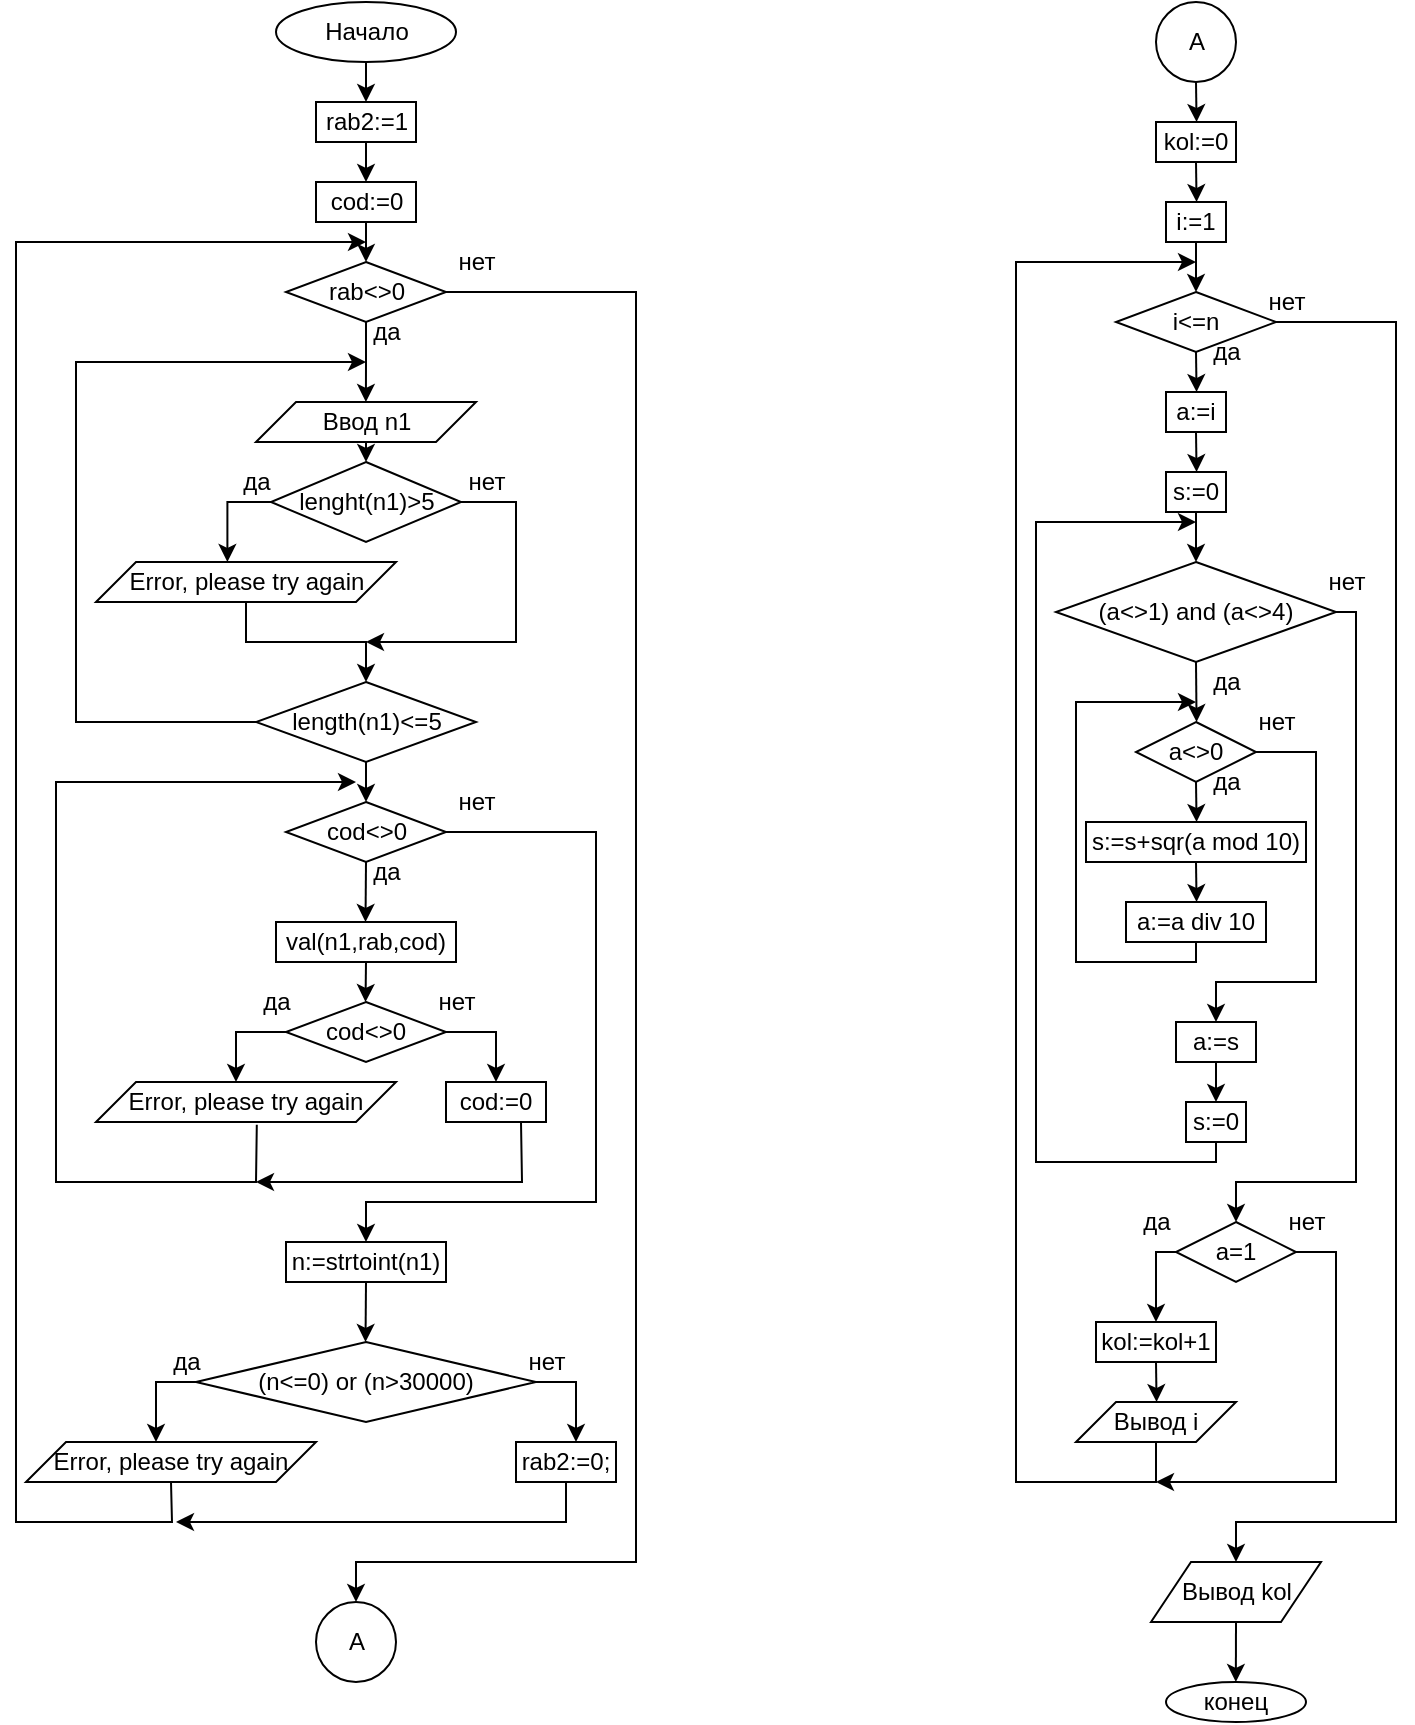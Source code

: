 <mxfile version="13.7.7" type="device"><diagram id="8OWQl8sQyGi57X3CDsjH" name="Page-1"><mxGraphModel dx="2076" dy="1094" grid="1" gridSize="10" guides="1" tooltips="1" connect="1" arrows="1" fold="1" page="1" pageScale="1" pageWidth="827" pageHeight="1169" math="0" shadow="0"><root><mxCell id="0"/><mxCell id="1" parent="0"/><mxCell id="wrtRaIHTdv2GadwhG8O3-13" style="edgeStyle=orthogonalEdgeStyle;rounded=0;orthogonalLoop=1;jettySize=auto;html=1;exitX=0.5;exitY=1;exitDx=0;exitDy=0;entryX=0.5;entryY=0;entryDx=0;entryDy=0;" edge="1" parent="1" source="wrtRaIHTdv2GadwhG8O3-2" target="wrtRaIHTdv2GadwhG8O3-10"><mxGeometry relative="1" as="geometry"/></mxCell><mxCell id="wrtRaIHTdv2GadwhG8O3-2" value="" style="ellipse;whiteSpace=wrap;html=1;" vertex="1" parent="1"><mxGeometry x="199" y="70" width="90" height="30" as="geometry"/></mxCell><mxCell id="wrtRaIHTdv2GadwhG8O3-9" value="&lt;div&gt;Начало&lt;/div&gt;" style="text;html=1;resizable=0;autosize=1;align=center;verticalAlign=middle;points=[];fillColor=none;strokeColor=none;rounded=0;" vertex="1" parent="1"><mxGeometry x="214" y="75" width="60" height="20" as="geometry"/></mxCell><mxCell id="wrtRaIHTdv2GadwhG8O3-18" style="edgeStyle=orthogonalEdgeStyle;rounded=0;orthogonalLoop=1;jettySize=auto;html=1;exitX=0.5;exitY=1;exitDx=0;exitDy=0;entryX=0.5;entryY=0;entryDx=0;entryDy=0;" edge="1" parent="1" source="wrtRaIHTdv2GadwhG8O3-10" target="wrtRaIHTdv2GadwhG8O3-15"><mxGeometry relative="1" as="geometry"/></mxCell><mxCell id="wrtRaIHTdv2GadwhG8O3-10" value="" style="rounded=0;whiteSpace=wrap;html=1;fillColor=none;" vertex="1" parent="1"><mxGeometry x="219" y="120" width="50" height="20" as="geometry"/></mxCell><mxCell id="wrtRaIHTdv2GadwhG8O3-14" value="rab2:=1" style="text;html=1;resizable=0;autosize=1;align=center;verticalAlign=middle;points=[];fillColor=none;strokeColor=none;rounded=0;" vertex="1" parent="1"><mxGeometry x="214" y="120" width="60" height="20" as="geometry"/></mxCell><mxCell id="wrtRaIHTdv2GadwhG8O3-21" style="edgeStyle=orthogonalEdgeStyle;rounded=0;orthogonalLoop=1;jettySize=auto;html=1;exitX=0.5;exitY=1;exitDx=0;exitDy=0;entryX=0.5;entryY=0;entryDx=0;entryDy=0;" edge="1" parent="1" source="wrtRaIHTdv2GadwhG8O3-15" target="wrtRaIHTdv2GadwhG8O3-20"><mxGeometry relative="1" as="geometry"/></mxCell><mxCell id="wrtRaIHTdv2GadwhG8O3-15" value="" style="rounded=0;whiteSpace=wrap;html=1;fillColor=none;" vertex="1" parent="1"><mxGeometry x="219" y="160" width="50" height="20" as="geometry"/></mxCell><mxCell id="wrtRaIHTdv2GadwhG8O3-19" value="cod:=0" style="text;html=1;resizable=0;autosize=1;align=center;verticalAlign=middle;points=[];fillColor=none;strokeColor=none;rounded=0;" vertex="1" parent="1"><mxGeometry x="219" y="160" width="50" height="20" as="geometry"/></mxCell><mxCell id="wrtRaIHTdv2GadwhG8O3-23" style="edgeStyle=orthogonalEdgeStyle;rounded=0;orthogonalLoop=1;jettySize=auto;html=1;exitX=0.5;exitY=1;exitDx=0;exitDy=0;" edge="1" parent="1" source="wrtRaIHTdv2GadwhG8O3-20"><mxGeometry relative="1" as="geometry"><mxPoint x="243.952" y="270" as="targetPoint"/></mxGeometry></mxCell><mxCell id="wrtRaIHTdv2GadwhG8O3-80" style="edgeStyle=none;rounded=0;orthogonalLoop=1;jettySize=auto;html=1;exitX=1;exitY=0.5;exitDx=0;exitDy=0;" edge="1" parent="1" source="wrtRaIHTdv2GadwhG8O3-20"><mxGeometry relative="1" as="geometry"><mxPoint x="239" y="870" as="targetPoint"/><Array as="points"><mxPoint x="379" y="215"/><mxPoint x="379" y="850"/><mxPoint x="239" y="850"/></Array></mxGeometry></mxCell><mxCell id="wrtRaIHTdv2GadwhG8O3-20" value="" style="rhombus;whiteSpace=wrap;html=1;fillColor=none;" vertex="1" parent="1"><mxGeometry x="204" y="200" width="80" height="30" as="geometry"/></mxCell><mxCell id="wrtRaIHTdv2GadwhG8O3-22" value="rab&amp;lt;&amp;gt;0" style="text;html=1;resizable=0;autosize=1;align=center;verticalAlign=middle;points=[];fillColor=none;strokeColor=none;rounded=0;" vertex="1" parent="1"><mxGeometry x="219" y="205" width="50" height="20" as="geometry"/></mxCell><mxCell id="wrtRaIHTdv2GadwhG8O3-24" value="да" style="text;html=1;resizable=0;autosize=1;align=center;verticalAlign=middle;points=[];fillColor=none;strokeColor=none;rounded=0;" vertex="1" parent="1"><mxGeometry x="239" y="225" width="30" height="20" as="geometry"/></mxCell><mxCell id="wrtRaIHTdv2GadwhG8O3-28" style="edgeStyle=orthogonalEdgeStyle;rounded=0;orthogonalLoop=1;jettySize=auto;html=1;exitX=0.5;exitY=1;exitDx=0;exitDy=0;entryX=0.5;entryY=0;entryDx=0;entryDy=0;" edge="1" parent="1" source="wrtRaIHTdv2GadwhG8O3-25" target="wrtRaIHTdv2GadwhG8O3-27"><mxGeometry relative="1" as="geometry"/></mxCell><mxCell id="wrtRaIHTdv2GadwhG8O3-25" value="" style="shape=parallelogram;perimeter=parallelogramPerimeter;whiteSpace=wrap;html=1;fixedSize=1;fillColor=none;" vertex="1" parent="1"><mxGeometry x="189" y="270" width="110" height="20" as="geometry"/></mxCell><mxCell id="wrtRaIHTdv2GadwhG8O3-26" value="Ввод n1" style="text;html=1;resizable=0;autosize=1;align=center;verticalAlign=middle;points=[];fillColor=none;strokeColor=none;rounded=0;" vertex="1" parent="1"><mxGeometry x="214" y="270" width="60" height="20" as="geometry"/></mxCell><mxCell id="wrtRaIHTdv2GadwhG8O3-33" style="edgeStyle=orthogonalEdgeStyle;rounded=0;orthogonalLoop=1;jettySize=auto;html=1;exitX=0;exitY=0.5;exitDx=0;exitDy=0;entryX=0.438;entryY=0;entryDx=0;entryDy=0;entryPerimeter=0;" edge="1" parent="1" source="wrtRaIHTdv2GadwhG8O3-27" target="wrtRaIHTdv2GadwhG8O3-36"><mxGeometry relative="1" as="geometry"><mxPoint x="179" y="340" as="targetPoint"/></mxGeometry></mxCell><mxCell id="wrtRaIHTdv2GadwhG8O3-44" style="rounded=0;orthogonalLoop=1;jettySize=auto;html=1;exitX=1;exitY=0.5;exitDx=0;exitDy=0;verticalAlign=middle;" edge="1" parent="1" source="wrtRaIHTdv2GadwhG8O3-27"><mxGeometry relative="1" as="geometry"><mxPoint x="244" y="390" as="targetPoint"/><Array as="points"><mxPoint x="319" y="320"/><mxPoint x="319" y="390"/></Array></mxGeometry></mxCell><mxCell id="wrtRaIHTdv2GadwhG8O3-27" value="" style="rhombus;whiteSpace=wrap;html=1;fillColor=none;" vertex="1" parent="1"><mxGeometry x="196.5" y="300" width="95" height="40" as="geometry"/></mxCell><mxCell id="wrtRaIHTdv2GadwhG8O3-29" value="lenght(n1)&amp;gt;5" style="text;html=1;resizable=0;autosize=1;align=center;verticalAlign=middle;points=[];fillColor=none;strokeColor=none;rounded=0;" vertex="1" parent="1"><mxGeometry x="204" y="310" width="80" height="20" as="geometry"/></mxCell><mxCell id="wrtRaIHTdv2GadwhG8O3-35" value="да" style="text;html=1;resizable=0;autosize=1;align=center;verticalAlign=middle;points=[];fillColor=none;strokeColor=none;rounded=0;" vertex="1" parent="1"><mxGeometry x="174" y="300" width="30" height="20" as="geometry"/></mxCell><mxCell id="wrtRaIHTdv2GadwhG8O3-45" style="edgeStyle=none;rounded=0;orthogonalLoop=1;jettySize=auto;html=1;exitX=0.5;exitY=1;exitDx=0;exitDy=0;entryX=0.5;entryY=0;entryDx=0;entryDy=0;" edge="1" parent="1" source="wrtRaIHTdv2GadwhG8O3-36" target="wrtRaIHTdv2GadwhG8O3-38"><mxGeometry relative="1" as="geometry"><Array as="points"><mxPoint x="184" y="390"/><mxPoint x="244" y="390"/></Array></mxGeometry></mxCell><mxCell id="wrtRaIHTdv2GadwhG8O3-36" value="" style="shape=parallelogram;perimeter=parallelogramPerimeter;whiteSpace=wrap;html=1;fixedSize=1;fillColor=none;" vertex="1" parent="1"><mxGeometry x="109" y="350" width="150" height="20" as="geometry"/></mxCell><mxCell id="wrtRaIHTdv2GadwhG8O3-37" value="Error, please try again" style="text;html=1;resizable=0;autosize=1;align=center;verticalAlign=middle;points=[];fillColor=none;strokeColor=none;rounded=0;" vertex="1" parent="1"><mxGeometry x="119" y="350" width="130" height="20" as="geometry"/></mxCell><mxCell id="wrtRaIHTdv2GadwhG8O3-48" style="edgeStyle=none;rounded=0;orthogonalLoop=1;jettySize=auto;html=1;exitX=0;exitY=0.5;exitDx=0;exitDy=0;" edge="1" parent="1" source="wrtRaIHTdv2GadwhG8O3-38"><mxGeometry relative="1" as="geometry"><mxPoint x="244" y="250" as="targetPoint"/><Array as="points"><mxPoint x="99" y="430"/><mxPoint x="99" y="250"/></Array></mxGeometry></mxCell><mxCell id="wrtRaIHTdv2GadwhG8O3-49" style="edgeStyle=none;rounded=0;orthogonalLoop=1;jettySize=auto;html=1;exitX=0.5;exitY=1;exitDx=0;exitDy=0;" edge="1" parent="1" source="wrtRaIHTdv2GadwhG8O3-38" target="wrtRaIHTdv2GadwhG8O3-50"><mxGeometry relative="1" as="geometry"><mxPoint x="243.759" y="470.0" as="targetPoint"/></mxGeometry></mxCell><mxCell id="wrtRaIHTdv2GadwhG8O3-38" value="" style="rhombus;whiteSpace=wrap;html=1;fillColor=none;" vertex="1" parent="1"><mxGeometry x="189" y="410" width="110" height="40" as="geometry"/></mxCell><mxCell id="wrtRaIHTdv2GadwhG8O3-41" value="&lt;div&gt;нет&lt;/div&gt;" style="text;html=1;align=center;verticalAlign=middle;resizable=0;points=[];autosize=1;" vertex="1" parent="1"><mxGeometry x="284" y="190" width="30" height="20" as="geometry"/></mxCell><mxCell id="wrtRaIHTdv2GadwhG8O3-46" value="&lt;div&gt;нет&lt;/div&gt;" style="text;html=1;align=center;verticalAlign=middle;resizable=0;points=[];autosize=1;" vertex="1" parent="1"><mxGeometry x="289" y="300" width="30" height="20" as="geometry"/></mxCell><mxCell id="wrtRaIHTdv2GadwhG8O3-47" value="&lt;div&gt;length(n1)&amp;lt;=5&lt;/div&gt;" style="text;html=1;align=center;verticalAlign=middle;resizable=0;points=[];autosize=1;" vertex="1" parent="1"><mxGeometry x="199" y="420" width="90" height="20" as="geometry"/></mxCell><mxCell id="wrtRaIHTdv2GadwhG8O3-52" style="edgeStyle=none;rounded=0;orthogonalLoop=1;jettySize=auto;html=1;exitX=0.5;exitY=1;exitDx=0;exitDy=0;" edge="1" parent="1" source="wrtRaIHTdv2GadwhG8O3-50"><mxGeometry relative="1" as="geometry"><mxPoint x="243.759" y="530.0" as="targetPoint"/></mxGeometry></mxCell><mxCell id="wrtRaIHTdv2GadwhG8O3-53" style="edgeStyle=none;rounded=0;orthogonalLoop=1;jettySize=auto;html=1;exitX=1;exitY=0.5;exitDx=0;exitDy=0;entryX=0.5;entryY=0;entryDx=0;entryDy=0;" edge="1" parent="1" source="wrtRaIHTdv2GadwhG8O3-50" target="wrtRaIHTdv2GadwhG8O3-69"><mxGeometry relative="1" as="geometry"><mxPoint x="239" y="690" as="targetPoint"/><Array as="points"><mxPoint x="359" y="485"/><mxPoint x="359" y="670"/><mxPoint x="244" y="670"/></Array></mxGeometry></mxCell><mxCell id="wrtRaIHTdv2GadwhG8O3-50" value="" style="rhombus;whiteSpace=wrap;html=1;" vertex="1" parent="1"><mxGeometry x="204" y="470" width="80" height="30" as="geometry"/></mxCell><mxCell id="wrtRaIHTdv2GadwhG8O3-51" value="cod&amp;lt;&amp;gt;0" style="text;html=1;align=center;verticalAlign=middle;resizable=0;points=[];autosize=1;" vertex="1" parent="1"><mxGeometry x="214" y="475" width="60" height="20" as="geometry"/></mxCell><mxCell id="wrtRaIHTdv2GadwhG8O3-54" value="&lt;div&gt;нет&lt;/div&gt;" style="text;html=1;align=center;verticalAlign=middle;resizable=0;points=[];autosize=1;" vertex="1" parent="1"><mxGeometry x="284" y="460" width="30" height="20" as="geometry"/></mxCell><mxCell id="wrtRaIHTdv2GadwhG8O3-55" value="&lt;div&gt;да&lt;/div&gt;" style="text;html=1;align=center;verticalAlign=middle;resizable=0;points=[];autosize=1;" vertex="1" parent="1"><mxGeometry x="239" y="495" width="30" height="20" as="geometry"/></mxCell><mxCell id="wrtRaIHTdv2GadwhG8O3-57" style="edgeStyle=none;rounded=0;orthogonalLoop=1;jettySize=auto;html=1;exitX=0.5;exitY=1;exitDx=0;exitDy=0;" edge="1" parent="1" source="wrtRaIHTdv2GadwhG8O3-56"><mxGeometry relative="1" as="geometry"><mxPoint x="243.759" y="570.0" as="targetPoint"/></mxGeometry></mxCell><mxCell id="wrtRaIHTdv2GadwhG8O3-56" value="val(n1,rab,cod)" style="whiteSpace=wrap;html=1;fillColor=none;" vertex="1" parent="1"><mxGeometry x="199" y="530" width="90" height="20" as="geometry"/></mxCell><mxCell id="wrtRaIHTdv2GadwhG8O3-59" style="edgeStyle=none;rounded=0;orthogonalLoop=1;jettySize=auto;html=1;exitX=1;exitY=0.5;exitDx=0;exitDy=0;" edge="1" parent="1" source="wrtRaIHTdv2GadwhG8O3-58"><mxGeometry relative="1" as="geometry"><mxPoint x="309" y="610.0" as="targetPoint"/><Array as="points"><mxPoint x="309" y="585"/></Array></mxGeometry></mxCell><mxCell id="wrtRaIHTdv2GadwhG8O3-60" style="edgeStyle=none;rounded=0;orthogonalLoop=1;jettySize=auto;html=1;exitX=0;exitY=0.5;exitDx=0;exitDy=0;" edge="1" parent="1" source="wrtRaIHTdv2GadwhG8O3-58"><mxGeometry relative="1" as="geometry"><mxPoint x="179" y="610" as="targetPoint"/><Array as="points"><mxPoint x="179" y="585"/></Array></mxGeometry></mxCell><mxCell id="wrtRaIHTdv2GadwhG8O3-58" value="&lt;div&gt;cod&amp;lt;&amp;gt;0&lt;/div&gt;" style="rhombus;whiteSpace=wrap;html=1;fillColor=none;" vertex="1" parent="1"><mxGeometry x="204" y="570" width="80" height="30" as="geometry"/></mxCell><mxCell id="wrtRaIHTdv2GadwhG8O3-61" value="&lt;div&gt;да&lt;/div&gt;" style="text;html=1;align=center;verticalAlign=middle;resizable=0;points=[];autosize=1;" vertex="1" parent="1"><mxGeometry x="184" y="560" width="30" height="20" as="geometry"/></mxCell><mxCell id="wrtRaIHTdv2GadwhG8O3-62" value="нет" style="text;html=1;align=center;verticalAlign=middle;resizable=0;points=[];autosize=1;" vertex="1" parent="1"><mxGeometry x="274" y="560" width="30" height="20" as="geometry"/></mxCell><mxCell id="wrtRaIHTdv2GadwhG8O3-68" style="edgeStyle=none;rounded=0;orthogonalLoop=1;jettySize=auto;html=1;exitX=0.75;exitY=1;exitDx=0;exitDy=0;" edge="1" parent="1" source="wrtRaIHTdv2GadwhG8O3-63"><mxGeometry relative="1" as="geometry"><mxPoint x="189" y="660" as="targetPoint"/><Array as="points"><mxPoint x="322" y="660"/></Array></mxGeometry></mxCell><mxCell id="wrtRaIHTdv2GadwhG8O3-63" value="cod:=0" style="whiteSpace=wrap;html=1;fillColor=none;" vertex="1" parent="1"><mxGeometry x="284" y="610" width="50" height="20" as="geometry"/></mxCell><mxCell id="wrtRaIHTdv2GadwhG8O3-65" style="edgeStyle=none;rounded=0;orthogonalLoop=1;jettySize=auto;html=1;exitX=0.536;exitY=1.07;exitDx=0;exitDy=0;exitPerimeter=0;" edge="1" parent="1" source="wrtRaIHTdv2GadwhG8O3-64"><mxGeometry relative="1" as="geometry"><mxPoint x="239" y="460" as="targetPoint"/><Array as="points"><mxPoint x="189" y="660"/><mxPoint x="89" y="660"/><mxPoint x="89" y="460"/></Array></mxGeometry></mxCell><mxCell id="wrtRaIHTdv2GadwhG8O3-64" value="Error, please try again" style="shape=parallelogram;perimeter=parallelogramPerimeter;whiteSpace=wrap;html=1;fixedSize=1;fillColor=none;" vertex="1" parent="1"><mxGeometry x="109" y="610" width="150" height="20" as="geometry"/></mxCell><mxCell id="wrtRaIHTdv2GadwhG8O3-70" style="edgeStyle=none;rounded=0;orthogonalLoop=1;jettySize=auto;html=1;exitX=0.5;exitY=1;exitDx=0;exitDy=0;" edge="1" parent="1" source="wrtRaIHTdv2GadwhG8O3-69"><mxGeometry relative="1" as="geometry"><mxPoint x="243.759" y="740" as="targetPoint"/></mxGeometry></mxCell><mxCell id="wrtRaIHTdv2GadwhG8O3-69" value="n:=strtoint(n1)" style="whiteSpace=wrap;html=1;fillColor=none;" vertex="1" parent="1"><mxGeometry x="204" y="690" width="80" height="20" as="geometry"/></mxCell><mxCell id="wrtRaIHTdv2GadwhG8O3-72" style="edgeStyle=none;rounded=0;orthogonalLoop=1;jettySize=auto;html=1;exitX=0;exitY=0.5;exitDx=0;exitDy=0;" edge="1" parent="1" source="wrtRaIHTdv2GadwhG8O3-71"><mxGeometry relative="1" as="geometry"><mxPoint x="139" y="790" as="targetPoint"/><Array as="points"><mxPoint x="139" y="760"/></Array></mxGeometry></mxCell><mxCell id="wrtRaIHTdv2GadwhG8O3-74" style="edgeStyle=none;rounded=0;orthogonalLoop=1;jettySize=auto;html=1;exitX=1;exitY=0.5;exitDx=0;exitDy=0;" edge="1" parent="1" source="wrtRaIHTdv2GadwhG8O3-71"><mxGeometry relative="1" as="geometry"><mxPoint x="349" y="790" as="targetPoint"/><Array as="points"><mxPoint x="349" y="760"/></Array></mxGeometry></mxCell><mxCell id="wrtRaIHTdv2GadwhG8O3-71" value="(n&amp;lt;=0) or (n&amp;gt;30000)" style="rhombus;whiteSpace=wrap;html=1;fillColor=none;" vertex="1" parent="1"><mxGeometry x="159" y="740" width="170" height="40" as="geometry"/></mxCell><mxCell id="wrtRaIHTdv2GadwhG8O3-73" value="&lt;div&gt;да&lt;/div&gt;" style="text;html=1;align=center;verticalAlign=middle;resizable=0;points=[];autosize=1;" vertex="1" parent="1"><mxGeometry x="139" y="740" width="30" height="20" as="geometry"/></mxCell><mxCell id="wrtRaIHTdv2GadwhG8O3-75" value="нет" style="text;html=1;align=center;verticalAlign=middle;resizable=0;points=[];autosize=1;" vertex="1" parent="1"><mxGeometry x="319" y="740" width="30" height="20" as="geometry"/></mxCell><mxCell id="wrtRaIHTdv2GadwhG8O3-79" style="edgeStyle=none;rounded=0;orthogonalLoop=1;jettySize=auto;html=1;exitX=0.5;exitY=1;exitDx=0;exitDy=0;" edge="1" parent="1" source="wrtRaIHTdv2GadwhG8O3-76"><mxGeometry relative="1" as="geometry"><mxPoint x="149" y="830" as="targetPoint"/><Array as="points"><mxPoint x="344" y="830"/></Array></mxGeometry></mxCell><mxCell id="wrtRaIHTdv2GadwhG8O3-76" value="rab2:=0;" style="whiteSpace=wrap;html=1;fillColor=none;" vertex="1" parent="1"><mxGeometry x="319" y="790" width="50" height="20" as="geometry"/></mxCell><mxCell id="wrtRaIHTdv2GadwhG8O3-78" style="edgeStyle=none;rounded=0;orthogonalLoop=1;jettySize=auto;html=1;exitX=0.5;exitY=1;exitDx=0;exitDy=0;" edge="1" parent="1" source="wrtRaIHTdv2GadwhG8O3-77"><mxGeometry relative="1" as="geometry"><mxPoint x="244" y="190" as="targetPoint"/><Array as="points"><mxPoint x="147" y="830"/><mxPoint x="69" y="830"/><mxPoint x="69" y="190"/></Array></mxGeometry></mxCell><mxCell id="wrtRaIHTdv2GadwhG8O3-77" value="Error, please try again" style="shape=parallelogram;perimeter=parallelogramPerimeter;whiteSpace=wrap;html=1;fixedSize=1;fillColor=none;" vertex="1" parent="1"><mxGeometry x="74" y="790" width="145" height="20" as="geometry"/></mxCell><mxCell id="wrtRaIHTdv2GadwhG8O3-81" value="" style="ellipse;whiteSpace=wrap;html=1;aspect=fixed;fillColor=none;" vertex="1" parent="1"><mxGeometry x="219" y="870" width="40" height="40" as="geometry"/></mxCell><mxCell id="wrtRaIHTdv2GadwhG8O3-82" value="&lt;div&gt;A&lt;/div&gt;" style="text;html=1;align=center;verticalAlign=middle;resizable=0;points=[];autosize=1;" vertex="1" parent="1"><mxGeometry x="229" y="880" width="20" height="20" as="geometry"/></mxCell><mxCell id="wrtRaIHTdv2GadwhG8O3-85" style="edgeStyle=none;rounded=0;orthogonalLoop=1;jettySize=auto;html=1;exitX=0.5;exitY=1;exitDx=0;exitDy=0;" edge="1" parent="1" source="wrtRaIHTdv2GadwhG8O3-83"><mxGeometry relative="1" as="geometry"><mxPoint x="659.286" y="130" as="targetPoint"/></mxGeometry></mxCell><mxCell id="wrtRaIHTdv2GadwhG8O3-83" value="" style="ellipse;whiteSpace=wrap;html=1;aspect=fixed;fillColor=none;" vertex="1" parent="1"><mxGeometry x="639" y="70" width="40" height="40" as="geometry"/></mxCell><mxCell id="wrtRaIHTdv2GadwhG8O3-84" value="&lt;div&gt;A&lt;/div&gt;" style="text;html=1;align=center;verticalAlign=middle;resizable=0;points=[];autosize=1;" vertex="1" parent="1"><mxGeometry x="649" y="80" width="20" height="20" as="geometry"/></mxCell><mxCell id="wrtRaIHTdv2GadwhG8O3-87" style="edgeStyle=none;rounded=0;orthogonalLoop=1;jettySize=auto;html=1;exitX=0.5;exitY=1;exitDx=0;exitDy=0;" edge="1" parent="1" source="wrtRaIHTdv2GadwhG8O3-86"><mxGeometry relative="1" as="geometry"><mxPoint x="659.286" y="170" as="targetPoint"/></mxGeometry></mxCell><mxCell id="wrtRaIHTdv2GadwhG8O3-86" value="kol:=0" style="whiteSpace=wrap;html=1;fillColor=none;" vertex="1" parent="1"><mxGeometry x="639" y="130" width="40" height="20" as="geometry"/></mxCell><mxCell id="wrtRaIHTdv2GadwhG8O3-89" style="edgeStyle=none;rounded=0;orthogonalLoop=1;jettySize=auto;html=1;exitX=0.5;exitY=1;exitDx=0;exitDy=0;" edge="1" parent="1" source="wrtRaIHTdv2GadwhG8O3-88"><mxGeometry relative="1" as="geometry"><mxPoint x="659.286" y="265" as="targetPoint"/></mxGeometry></mxCell><mxCell id="wrtRaIHTdv2GadwhG8O3-96" style="edgeStyle=none;rounded=0;orthogonalLoop=1;jettySize=auto;html=1;exitX=1;exitY=0.5;exitDx=0;exitDy=0;" edge="1" parent="1" source="wrtRaIHTdv2GadwhG8O3-88"><mxGeometry relative="1" as="geometry"><mxPoint x="679" y="850" as="targetPoint"/><Array as="points"><mxPoint x="759" y="230"/><mxPoint x="759" y="830"/><mxPoint x="679" y="830"/></Array></mxGeometry></mxCell><mxCell id="wrtRaIHTdv2GadwhG8O3-88" value="i&amp;lt;=n" style="rhombus;whiteSpace=wrap;html=1;fillColor=none;" vertex="1" parent="1"><mxGeometry x="619" y="215" width="80" height="30" as="geometry"/></mxCell><mxCell id="wrtRaIHTdv2GadwhG8O3-90" value="&lt;div&gt;да&lt;/div&gt;" style="text;html=1;align=center;verticalAlign=middle;resizable=0;points=[];autosize=1;" vertex="1" parent="1"><mxGeometry x="659" y="235" width="30" height="20" as="geometry"/></mxCell><mxCell id="wrtRaIHTdv2GadwhG8O3-92" style="edgeStyle=none;rounded=0;orthogonalLoop=1;jettySize=auto;html=1;exitX=0.5;exitY=1;exitDx=0;exitDy=0;" edge="1" parent="1" source="wrtRaIHTdv2GadwhG8O3-91"><mxGeometry relative="1" as="geometry"><mxPoint x="659.286" y="305" as="targetPoint"/></mxGeometry></mxCell><mxCell id="wrtRaIHTdv2GadwhG8O3-91" value="a:=i" style="whiteSpace=wrap;html=1;fillColor=none;" vertex="1" parent="1"><mxGeometry x="644" y="265" width="30" height="20" as="geometry"/></mxCell><mxCell id="wrtRaIHTdv2GadwhG8O3-98" style="edgeStyle=none;rounded=0;orthogonalLoop=1;jettySize=auto;html=1;exitX=0.5;exitY=1;exitDx=0;exitDy=0;" edge="1" parent="1" source="wrtRaIHTdv2GadwhG8O3-93"><mxGeometry relative="1" as="geometry"><mxPoint x="659" y="350" as="targetPoint"/></mxGeometry></mxCell><mxCell id="wrtRaIHTdv2GadwhG8O3-93" value="s:=0" style="whiteSpace=wrap;html=1;fillColor=none;" vertex="1" parent="1"><mxGeometry x="644" y="305" width="30" height="20" as="geometry"/></mxCell><mxCell id="wrtRaIHTdv2GadwhG8O3-102" style="edgeStyle=none;rounded=0;orthogonalLoop=1;jettySize=auto;html=1;exitX=0.5;exitY=1;exitDx=0;exitDy=0;entryX=0.5;entryY=0;entryDx=0;entryDy=0;" edge="1" parent="1" source="wrtRaIHTdv2GadwhG8O3-94" target="wrtRaIHTdv2GadwhG8O3-88"><mxGeometry relative="1" as="geometry"/></mxCell><mxCell id="wrtRaIHTdv2GadwhG8O3-94" value="i:=1" style="whiteSpace=wrap;html=1;fillColor=none;" vertex="1" parent="1"><mxGeometry x="644" y="170" width="30" height="20" as="geometry"/></mxCell><mxCell id="wrtRaIHTdv2GadwhG8O3-97" value="&lt;div&gt;нет&lt;/div&gt;" style="text;html=1;align=center;verticalAlign=middle;resizable=0;points=[];autosize=1;" vertex="1" parent="1"><mxGeometry x="689" y="210" width="30" height="20" as="geometry"/></mxCell><mxCell id="wrtRaIHTdv2GadwhG8O3-103" style="edgeStyle=none;rounded=0;orthogonalLoop=1;jettySize=auto;html=1;exitX=0.5;exitY=1;exitDx=0;exitDy=0;" edge="1" parent="1" source="wrtRaIHTdv2GadwhG8O3-99"><mxGeometry relative="1" as="geometry"><mxPoint x="659.286" y="430" as="targetPoint"/></mxGeometry></mxCell><mxCell id="wrtRaIHTdv2GadwhG8O3-118" style="edgeStyle=none;rounded=0;orthogonalLoop=1;jettySize=auto;html=1;exitX=1;exitY=0.5;exitDx=0;exitDy=0;" edge="1" parent="1" source="wrtRaIHTdv2GadwhG8O3-99"><mxGeometry relative="1" as="geometry"><mxPoint x="679" y="680" as="targetPoint"/><Array as="points"><mxPoint x="739" y="375"/><mxPoint x="739" y="660"/><mxPoint x="679" y="660"/></Array></mxGeometry></mxCell><mxCell id="wrtRaIHTdv2GadwhG8O3-99" value="(a&amp;lt;&amp;gt;1) and (a&amp;lt;&amp;gt;4)" style="rhombus;whiteSpace=wrap;html=1;fillColor=none;" vertex="1" parent="1"><mxGeometry x="589" y="350" width="140" height="50" as="geometry"/></mxCell><mxCell id="wrtRaIHTdv2GadwhG8O3-104" value="&lt;div&gt;да&lt;/div&gt;" style="text;html=1;align=center;verticalAlign=middle;resizable=0;points=[];autosize=1;" vertex="1" parent="1"><mxGeometry x="659" y="400" width="30" height="20" as="geometry"/></mxCell><mxCell id="wrtRaIHTdv2GadwhG8O3-106" style="edgeStyle=none;rounded=0;orthogonalLoop=1;jettySize=auto;html=1;exitX=0.5;exitY=1;exitDx=0;exitDy=0;" edge="1" parent="1" source="wrtRaIHTdv2GadwhG8O3-105"><mxGeometry relative="1" as="geometry"><mxPoint x="659.286" y="480" as="targetPoint"/></mxGeometry></mxCell><mxCell id="wrtRaIHTdv2GadwhG8O3-112" style="edgeStyle=none;rounded=0;orthogonalLoop=1;jettySize=auto;html=1;exitX=1;exitY=0.5;exitDx=0;exitDy=0;" edge="1" parent="1" source="wrtRaIHTdv2GadwhG8O3-105"><mxGeometry relative="1" as="geometry"><mxPoint x="669" y="580" as="targetPoint"/><Array as="points"><mxPoint x="719" y="445"/><mxPoint x="719" y="560"/><mxPoint x="669" y="560"/></Array></mxGeometry></mxCell><mxCell id="wrtRaIHTdv2GadwhG8O3-105" value="a&amp;lt;&amp;gt;0" style="rhombus;whiteSpace=wrap;html=1;fillColor=none;" vertex="1" parent="1"><mxGeometry x="629" y="430" width="60" height="30" as="geometry"/></mxCell><mxCell id="wrtRaIHTdv2GadwhG8O3-107" value="&lt;div&gt;да&lt;/div&gt;" style="text;html=1;align=center;verticalAlign=middle;resizable=0;points=[];autosize=1;" vertex="1" parent="1"><mxGeometry x="659" y="450" width="30" height="20" as="geometry"/></mxCell><mxCell id="wrtRaIHTdv2GadwhG8O3-109" style="edgeStyle=none;rounded=0;orthogonalLoop=1;jettySize=auto;html=1;exitX=0.5;exitY=1;exitDx=0;exitDy=0;" edge="1" parent="1" source="wrtRaIHTdv2GadwhG8O3-108"><mxGeometry relative="1" as="geometry"><mxPoint x="659.286" y="520" as="targetPoint"/></mxGeometry></mxCell><mxCell id="wrtRaIHTdv2GadwhG8O3-108" value="s:=s+sqr(a mod 10)" style="whiteSpace=wrap;html=1;fillColor=none;" vertex="1" parent="1"><mxGeometry x="604" y="480" width="110" height="20" as="geometry"/></mxCell><mxCell id="wrtRaIHTdv2GadwhG8O3-111" style="edgeStyle=none;rounded=0;orthogonalLoop=1;jettySize=auto;html=1;exitX=0.5;exitY=1;exitDx=0;exitDy=0;entryX=0;entryY=1;entryDx=0;entryDy=0;entryPerimeter=0;" edge="1" parent="1" source="wrtRaIHTdv2GadwhG8O3-110" target="wrtRaIHTdv2GadwhG8O3-104"><mxGeometry relative="1" as="geometry"><mxPoint x="629" y="420" as="targetPoint"/><Array as="points"><mxPoint x="659" y="550"/><mxPoint x="599" y="550"/><mxPoint x="599" y="420"/></Array></mxGeometry></mxCell><mxCell id="wrtRaIHTdv2GadwhG8O3-110" value="a:=a div 10" style="whiteSpace=wrap;html=1;fillColor=none;" vertex="1" parent="1"><mxGeometry x="624" y="520" width="70" height="20" as="geometry"/></mxCell><mxCell id="wrtRaIHTdv2GadwhG8O3-113" value="&lt;div&gt;нет&lt;/div&gt;" style="text;html=1;align=center;verticalAlign=middle;resizable=0;points=[];autosize=1;" vertex="1" parent="1"><mxGeometry x="684" y="420" width="30" height="20" as="geometry"/></mxCell><mxCell id="wrtRaIHTdv2GadwhG8O3-115" style="edgeStyle=none;rounded=0;orthogonalLoop=1;jettySize=auto;html=1;exitX=0.5;exitY=1;exitDx=0;exitDy=0;" edge="1" parent="1" source="wrtRaIHTdv2GadwhG8O3-114"><mxGeometry relative="1" as="geometry"><mxPoint x="669" y="620" as="targetPoint"/></mxGeometry></mxCell><mxCell id="wrtRaIHTdv2GadwhG8O3-114" value="a:=s" style="whiteSpace=wrap;html=1;fillColor=none;" vertex="1" parent="1"><mxGeometry x="649" y="580" width="40" height="20" as="geometry"/></mxCell><mxCell id="wrtRaIHTdv2GadwhG8O3-117" style="edgeStyle=none;rounded=0;orthogonalLoop=1;jettySize=auto;html=1;exitX=0.5;exitY=1;exitDx=0;exitDy=0;" edge="1" parent="1" source="wrtRaIHTdv2GadwhG8O3-116"><mxGeometry relative="1" as="geometry"><mxPoint x="659" y="330" as="targetPoint"/><Array as="points"><mxPoint x="669" y="650"/><mxPoint x="579" y="650"/><mxPoint x="579" y="330"/><mxPoint x="589" y="330"/></Array></mxGeometry></mxCell><mxCell id="wrtRaIHTdv2GadwhG8O3-116" value="s:=0" style="whiteSpace=wrap;html=1;fillColor=none;" vertex="1" parent="1"><mxGeometry x="654" y="620" width="30" height="20" as="geometry"/></mxCell><mxCell id="wrtRaIHTdv2GadwhG8O3-119" value="&lt;div&gt;нет&lt;/div&gt;" style="text;html=1;align=center;verticalAlign=middle;resizable=0;points=[];autosize=1;" vertex="1" parent="1"><mxGeometry x="719" y="350" width="30" height="20" as="geometry"/></mxCell><mxCell id="wrtRaIHTdv2GadwhG8O3-121" style="edgeStyle=none;rounded=0;orthogonalLoop=1;jettySize=auto;html=1;exitX=0;exitY=0.5;exitDx=0;exitDy=0;" edge="1" parent="1" source="wrtRaIHTdv2GadwhG8O3-120"><mxGeometry relative="1" as="geometry"><mxPoint x="639" y="730" as="targetPoint"/><Array as="points"><mxPoint x="639" y="695"/></Array></mxGeometry></mxCell><mxCell id="wrtRaIHTdv2GadwhG8O3-133" style="edgeStyle=none;rounded=0;orthogonalLoop=1;jettySize=auto;html=1;exitX=1;exitY=0.5;exitDx=0;exitDy=0;" edge="1" parent="1" source="wrtRaIHTdv2GadwhG8O3-120"><mxGeometry relative="1" as="geometry"><mxPoint x="639" y="810" as="targetPoint"/><Array as="points"><mxPoint x="729" y="695"/><mxPoint x="729" y="810"/></Array></mxGeometry></mxCell><mxCell id="wrtRaIHTdv2GadwhG8O3-120" value="a=1" style="rhombus;whiteSpace=wrap;html=1;fillColor=none;" vertex="1" parent="1"><mxGeometry x="649" y="680" width="60" height="30" as="geometry"/></mxCell><mxCell id="wrtRaIHTdv2GadwhG8O3-122" value="&lt;div&gt;да&lt;/div&gt;" style="text;html=1;align=center;verticalAlign=middle;resizable=0;points=[];autosize=1;" vertex="1" parent="1"><mxGeometry x="624" y="670" width="30" height="20" as="geometry"/></mxCell><mxCell id="wrtRaIHTdv2GadwhG8O3-124" value="&lt;div&gt;нет&lt;/div&gt;" style="text;html=1;align=center;verticalAlign=middle;resizable=0;points=[];autosize=1;" vertex="1" parent="1"><mxGeometry x="699" y="670" width="30" height="20" as="geometry"/></mxCell><mxCell id="wrtRaIHTdv2GadwhG8O3-126" style="edgeStyle=none;rounded=0;orthogonalLoop=1;jettySize=auto;html=1;exitX=0.5;exitY=1;exitDx=0;exitDy=0;" edge="1" parent="1" source="wrtRaIHTdv2GadwhG8O3-125"><mxGeometry relative="1" as="geometry"><mxPoint x="639.286" y="770" as="targetPoint"/></mxGeometry></mxCell><mxCell id="wrtRaIHTdv2GadwhG8O3-125" value="kol:=kol+1" style="whiteSpace=wrap;html=1;fillColor=none;" vertex="1" parent="1"><mxGeometry x="609" y="730" width="60" height="20" as="geometry"/></mxCell><mxCell id="wrtRaIHTdv2GadwhG8O3-131" style="edgeStyle=none;rounded=0;orthogonalLoop=1;jettySize=auto;html=1;exitX=0.5;exitY=1;exitDx=0;exitDy=0;" edge="1" parent="1" source="wrtRaIHTdv2GadwhG8O3-127"><mxGeometry relative="1" as="geometry"><mxPoint x="659" y="200" as="targetPoint"/><Array as="points"><mxPoint x="639" y="810"/><mxPoint x="569" y="810"/><mxPoint x="569" y="200"/></Array></mxGeometry></mxCell><mxCell id="wrtRaIHTdv2GadwhG8O3-127" value="Вывод i" style="shape=parallelogram;perimeter=parallelogramPerimeter;whiteSpace=wrap;html=1;fixedSize=1;fillColor=none;" vertex="1" parent="1"><mxGeometry x="599" y="770" width="80" height="20" as="geometry"/></mxCell><mxCell id="wrtRaIHTdv2GadwhG8O3-135" style="edgeStyle=none;rounded=0;orthogonalLoop=1;jettySize=auto;html=1;exitX=0.5;exitY=1;exitDx=0;exitDy=0;" edge="1" parent="1" source="wrtRaIHTdv2GadwhG8O3-134"><mxGeometry relative="1" as="geometry"><mxPoint x="678.931" y="910" as="targetPoint"/></mxGeometry></mxCell><mxCell id="wrtRaIHTdv2GadwhG8O3-134" value="Вывод kol" style="shape=parallelogram;perimeter=parallelogramPerimeter;whiteSpace=wrap;html=1;fixedSize=1;fillColor=none;" vertex="1" parent="1"><mxGeometry x="636.5" y="850" width="85" height="30" as="geometry"/></mxCell><mxCell id="wrtRaIHTdv2GadwhG8O3-136" value="конец" style="ellipse;whiteSpace=wrap;html=1;fillColor=none;" vertex="1" parent="1"><mxGeometry x="644" y="910" width="70" height="20" as="geometry"/></mxCell></root></mxGraphModel></diagram></mxfile>